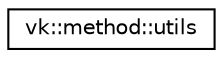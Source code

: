 digraph "Graphical Class Hierarchy"
{
 // LATEX_PDF_SIZE
  edge [fontname="Helvetica",fontsize="10",labelfontname="Helvetica",labelfontsize="10"];
  node [fontname="Helvetica",fontsize="10",shape=record];
  rankdir="LR";
  Node0 [label="vk::method::utils",height=0.2,width=0.4,color="black", fillcolor="white", style="filled",URL="$classvk_1_1method_1_1utils.html",tooltip="The utils methods representation."];
}
